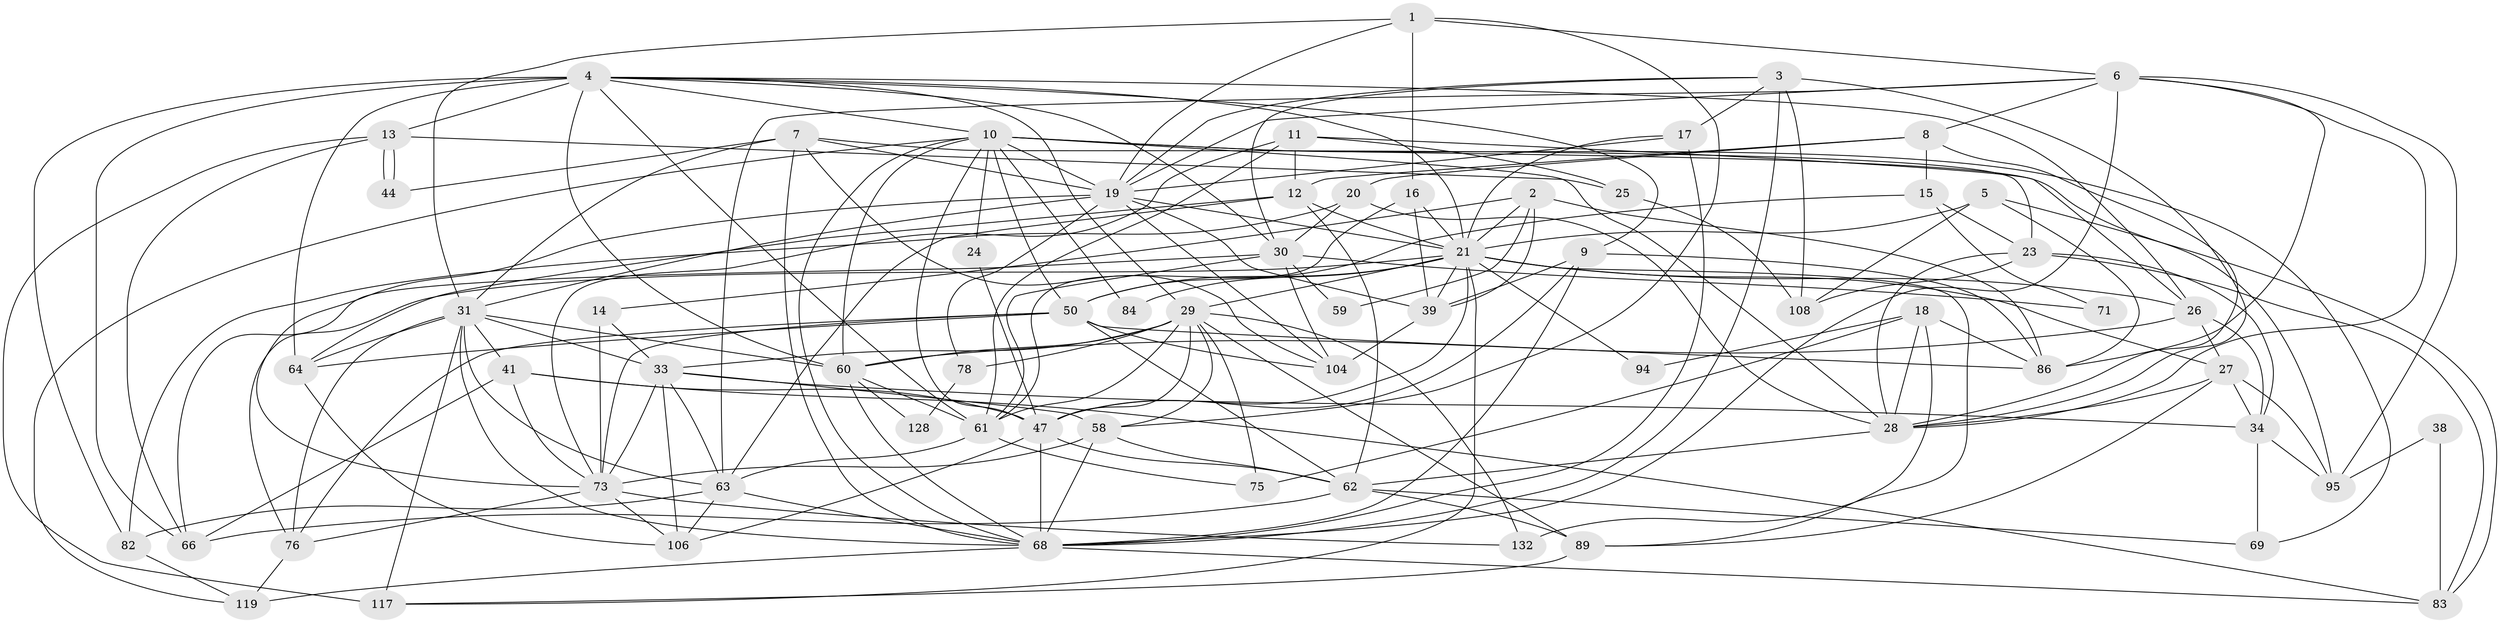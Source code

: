 // original degree distribution, {5: 0.2, 6: 0.07407407407407407, 4: 0.28888888888888886, 3: 0.24444444444444444, 2: 0.14074074074074075, 7: 0.02962962962962963, 8: 0.022222222222222223}
// Generated by graph-tools (version 1.1) at 2025/14/03/09/25 04:14:58]
// undirected, 67 vertices, 197 edges
graph export_dot {
graph [start="1"]
  node [color=gray90,style=filled];
  1;
  2 [super="+35"];
  3 [super="+70"];
  4 [super="+77+22"];
  5;
  6 [super="+116"];
  7 [super="+67"];
  8 [super="+121"];
  9 [super="+124"];
  10 [super="+48+126"];
  11;
  12 [super="+57"];
  13 [super="+54"];
  14;
  15;
  16;
  17 [super="+111"];
  18 [super="+42"];
  19 [super="+109+40+37"];
  20 [super="+32"];
  21 [super="+45"];
  23 [super="+103"];
  24;
  25 [super="+114"];
  26 [super="+53"];
  27;
  28 [super="+52"];
  29 [super="+91+122+36"];
  30 [super="+113+49"];
  31 [super="+99+56"];
  33 [super="+88+43+118"];
  34;
  38;
  39 [super="+55"];
  41 [super="+98+65"];
  44;
  47 [super="+72+81"];
  50 [super="+105+131"];
  58 [super="+101"];
  59;
  60 [super="+130"];
  61 [super="+127"];
  62 [super="+112"];
  63 [super="+74"];
  64 [super="+97"];
  66 [super="+79"];
  68 [super="+87+90+110"];
  69;
  71;
  73 [super="+135+125"];
  75 [super="+92"];
  76;
  78;
  82 [super="+123"];
  83;
  84;
  86 [super="+129"];
  89 [super="+120"];
  94;
  95;
  104;
  106;
  108;
  117;
  119;
  128;
  132;
  1 -- 16;
  1 -- 19;
  1 -- 58;
  1 -- 6;
  1 -- 31;
  2 -- 14;
  2 -- 59;
  2 -- 86;
  2 -- 39;
  2 -- 21;
  3 -- 17;
  3 -- 108;
  3 -- 68;
  3 -- 30;
  3 -- 19;
  3 -- 28;
  4 -- 26;
  4 -- 29;
  4 -- 66;
  4 -- 64;
  4 -- 9;
  4 -- 13;
  4 -- 21;
  4 -- 60 [weight=2];
  4 -- 61;
  4 -- 30;
  4 -- 10;
  4 -- 82;
  5 -- 83;
  5 -- 108;
  5 -- 86;
  5 -- 21;
  6 -- 19;
  6 -- 86;
  6 -- 8;
  6 -- 63;
  6 -- 95;
  6 -- 68;
  6 -- 28;
  7 -- 104;
  7 -- 44;
  7 -- 19;
  7 -- 23;
  7 -- 31;
  7 -- 68;
  8 -- 12;
  8 -- 28;
  8 -- 20;
  8 -- 15;
  9 -- 47;
  9 -- 68;
  9 -- 86;
  9 -- 39;
  10 -- 69;
  10 -- 50;
  10 -- 84;
  10 -- 24;
  10 -- 95;
  10 -- 47;
  10 -- 19;
  10 -- 68;
  10 -- 60;
  10 -- 119;
  10 -- 28;
  11 -- 12;
  11 -- 73;
  11 -- 61;
  11 -- 25;
  11 -- 26;
  12 -- 64;
  12 -- 62;
  12 -- 21;
  12 -- 63;
  13 -- 44;
  13 -- 44;
  13 -- 66;
  13 -- 117;
  13 -- 25;
  14 -- 73;
  14 -- 33;
  15 -- 71;
  15 -- 23;
  15 -- 50;
  16 -- 39;
  16 -- 61;
  16 -- 21;
  17 -- 68;
  17 -- 21;
  17 -- 19;
  18 -- 89;
  18 -- 94;
  18 -- 75;
  18 -- 86;
  18 -- 28;
  19 -- 73;
  19 -- 39;
  19 -- 78;
  19 -- 31;
  19 -- 104;
  19 -- 21 [weight=2];
  20 -- 82;
  20 -- 30;
  20 -- 28;
  21 -- 26;
  21 -- 132;
  21 -- 39;
  21 -- 76;
  21 -- 50;
  21 -- 84;
  21 -- 117;
  21 -- 27;
  21 -- 29;
  21 -- 94;
  21 -- 47;
  23 -- 83;
  23 -- 108;
  23 -- 34;
  23 -- 28;
  24 -- 47;
  25 -- 108;
  26 -- 34;
  26 -- 60;
  26 -- 27;
  27 -- 34;
  27 -- 89;
  27 -- 95;
  27 -- 28;
  28 -- 62;
  29 -- 132;
  29 -- 58;
  29 -- 78;
  29 -- 61;
  29 -- 60;
  29 -- 89;
  29 -- 33;
  29 -- 75;
  29 -- 47;
  30 -- 71;
  30 -- 104;
  30 -- 59;
  30 -- 66;
  30 -- 61;
  31 -- 64;
  31 -- 60 [weight=2];
  31 -- 68;
  31 -- 76;
  31 -- 63;
  31 -- 33;
  31 -- 117;
  31 -- 41;
  33 -- 58;
  33 -- 34;
  33 -- 73;
  33 -- 63;
  33 -- 106;
  34 -- 95;
  34 -- 69;
  38 -- 83;
  38 -- 95;
  39 -- 104;
  41 -- 83;
  41 -- 73;
  41 -- 66;
  41 -- 47;
  47 -- 62;
  47 -- 106;
  47 -- 68;
  50 -- 62;
  50 -- 73;
  50 -- 86;
  50 -- 104;
  50 -- 76;
  50 -- 64;
  58 -- 73;
  58 -- 68;
  58 -- 62;
  60 -- 128;
  60 -- 68;
  60 -- 61;
  61 -- 75;
  61 -- 63;
  62 -- 66;
  62 -- 69;
  62 -- 89;
  63 -- 68;
  63 -- 106;
  63 -- 82;
  64 -- 106;
  68 -- 83;
  68 -- 119;
  73 -- 76;
  73 -- 106;
  73 -- 132;
  76 -- 119;
  78 -- 128;
  82 -- 119;
  89 -- 117;
}
